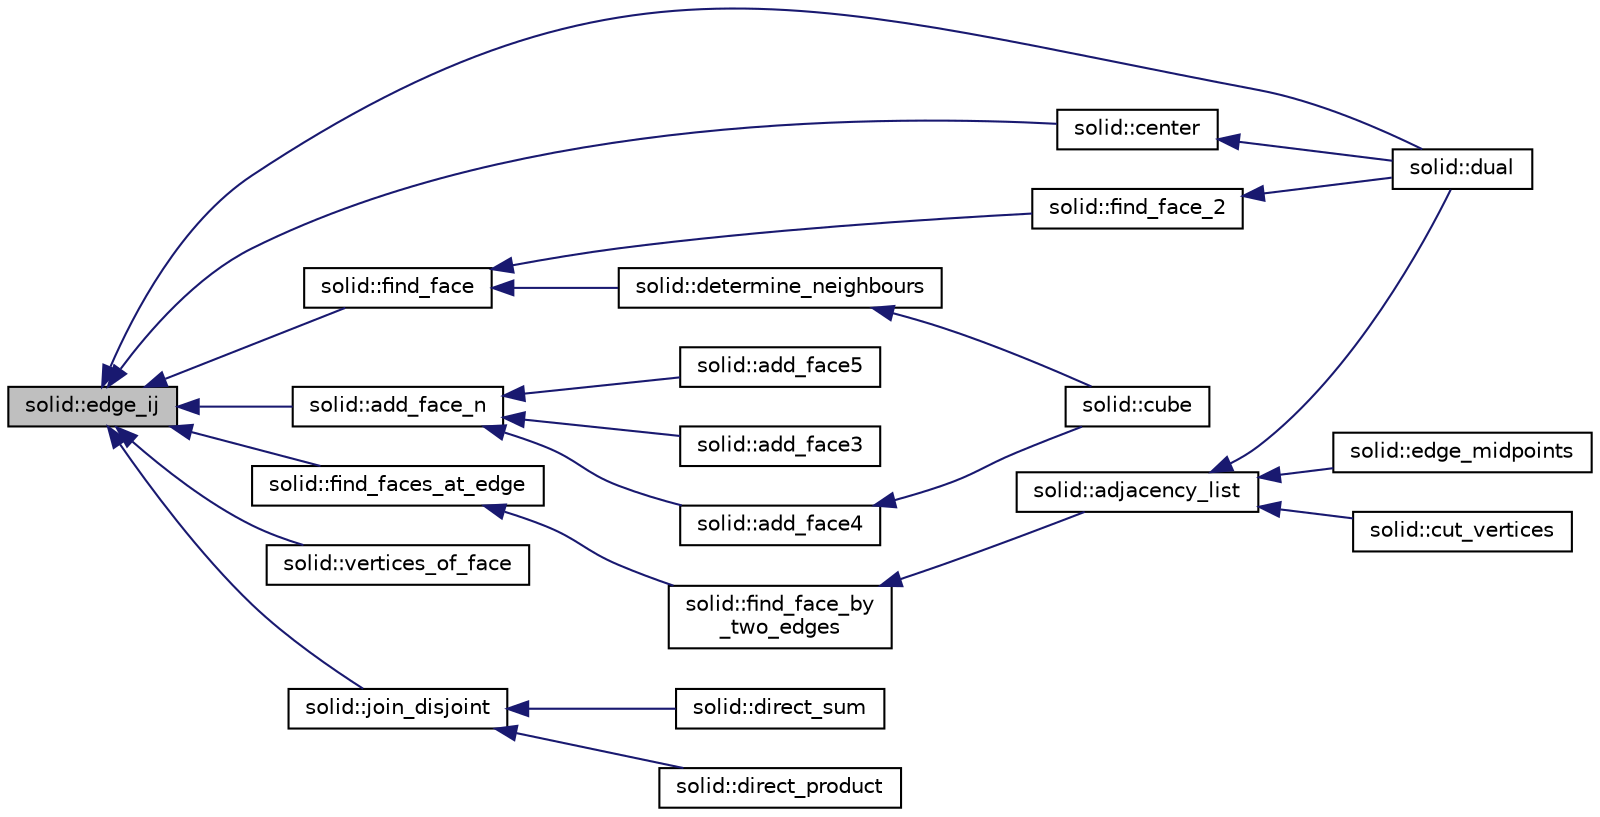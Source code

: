 digraph "solid::edge_ij"
{
  edge [fontname="Helvetica",fontsize="10",labelfontname="Helvetica",labelfontsize="10"];
  node [fontname="Helvetica",fontsize="10",shape=record];
  rankdir="LR";
  Node2005 [label="solid::edge_ij",height=0.2,width=0.4,color="black", fillcolor="grey75", style="filled", fontcolor="black"];
  Node2005 -> Node2006 [dir="back",color="midnightblue",fontsize="10",style="solid",fontname="Helvetica"];
  Node2006 [label="solid::find_face",height=0.2,width=0.4,color="black", fillcolor="white", style="filled",URL="$d8/def/classsolid.html#af71537b1f01c068f1d1517c523a72544"];
  Node2006 -> Node2007 [dir="back",color="midnightblue",fontsize="10",style="solid",fontname="Helvetica"];
  Node2007 [label="solid::determine_neighbours",height=0.2,width=0.4,color="black", fillcolor="white", style="filled",URL="$d8/def/classsolid.html#ad6bcabc7a3e9082b4baef371e7828c27"];
  Node2007 -> Node2008 [dir="back",color="midnightblue",fontsize="10",style="solid",fontname="Helvetica"];
  Node2008 [label="solid::cube",height=0.2,width=0.4,color="black", fillcolor="white", style="filled",URL="$d8/def/classsolid.html#a308e6888759550da489397527ed89137"];
  Node2006 -> Node2009 [dir="back",color="midnightblue",fontsize="10",style="solid",fontname="Helvetica"];
  Node2009 [label="solid::find_face_2",height=0.2,width=0.4,color="black", fillcolor="white", style="filled",URL="$d8/def/classsolid.html#af5173d277b17d5fe76c6dc39c3b863b7"];
  Node2009 -> Node2010 [dir="back",color="midnightblue",fontsize="10",style="solid",fontname="Helvetica"];
  Node2010 [label="solid::dual",height=0.2,width=0.4,color="black", fillcolor="white", style="filled",URL="$d8/def/classsolid.html#a0147bd21fc7bfed44a10f3b5eca66757"];
  Node2005 -> Node2011 [dir="back",color="midnightblue",fontsize="10",style="solid",fontname="Helvetica"];
  Node2011 [label="solid::find_faces_at_edge",height=0.2,width=0.4,color="black", fillcolor="white", style="filled",URL="$d8/def/classsolid.html#ae6339a607e15cbfaa028063296ed9767"];
  Node2011 -> Node2012 [dir="back",color="midnightblue",fontsize="10",style="solid",fontname="Helvetica"];
  Node2012 [label="solid::find_face_by\l_two_edges",height=0.2,width=0.4,color="black", fillcolor="white", style="filled",URL="$d8/def/classsolid.html#a83a357e708d7da429afe714dc40a5930"];
  Node2012 -> Node2013 [dir="back",color="midnightblue",fontsize="10",style="solid",fontname="Helvetica"];
  Node2013 [label="solid::adjacency_list",height=0.2,width=0.4,color="black", fillcolor="white", style="filled",URL="$d8/def/classsolid.html#af0ad596c4fd4b091118dd0d6e3e3bf67"];
  Node2013 -> Node2010 [dir="back",color="midnightblue",fontsize="10",style="solid",fontname="Helvetica"];
  Node2013 -> Node2014 [dir="back",color="midnightblue",fontsize="10",style="solid",fontname="Helvetica"];
  Node2014 [label="solid::cut_vertices",height=0.2,width=0.4,color="black", fillcolor="white", style="filled",URL="$d8/def/classsolid.html#a286d7bb090878dfbdc2fcd0dcf4739ce"];
  Node2013 -> Node2015 [dir="back",color="midnightblue",fontsize="10",style="solid",fontname="Helvetica"];
  Node2015 [label="solid::edge_midpoints",height=0.2,width=0.4,color="black", fillcolor="white", style="filled",URL="$d8/def/classsolid.html#a00f043a4986f0eec6ed05c14d64919dc"];
  Node2005 -> Node2016 [dir="back",color="midnightblue",fontsize="10",style="solid",fontname="Helvetica"];
  Node2016 [label="solid::add_face_n",height=0.2,width=0.4,color="black", fillcolor="white", style="filled",URL="$d8/def/classsolid.html#adbadfbdd46abe10cb56f041d2408b001"];
  Node2016 -> Node2017 [dir="back",color="midnightblue",fontsize="10",style="solid",fontname="Helvetica"];
  Node2017 [label="solid::add_face3",height=0.2,width=0.4,color="black", fillcolor="white", style="filled",URL="$d8/def/classsolid.html#a6875ab7d3238826f030bae684137f789"];
  Node2016 -> Node2018 [dir="back",color="midnightblue",fontsize="10",style="solid",fontname="Helvetica"];
  Node2018 [label="solid::add_face4",height=0.2,width=0.4,color="black", fillcolor="white", style="filled",URL="$d8/def/classsolid.html#ae0c74bc52056d190e54a60c78c1858a2"];
  Node2018 -> Node2008 [dir="back",color="midnightblue",fontsize="10",style="solid",fontname="Helvetica"];
  Node2016 -> Node2019 [dir="back",color="midnightblue",fontsize="10",style="solid",fontname="Helvetica"];
  Node2019 [label="solid::add_face5",height=0.2,width=0.4,color="black", fillcolor="white", style="filled",URL="$d8/def/classsolid.html#a56243f48f4573b2989154be1dca68713"];
  Node2005 -> Node2020 [dir="back",color="midnightblue",fontsize="10",style="solid",fontname="Helvetica"];
  Node2020 [label="solid::center",height=0.2,width=0.4,color="black", fillcolor="white", style="filled",URL="$d8/def/classsolid.html#ae58752f7dd02eda7e0bac1d69b551db2"];
  Node2020 -> Node2010 [dir="back",color="midnightblue",fontsize="10",style="solid",fontname="Helvetica"];
  Node2005 -> Node2021 [dir="back",color="midnightblue",fontsize="10",style="solid",fontname="Helvetica"];
  Node2021 [label="solid::vertices_of_face",height=0.2,width=0.4,color="black", fillcolor="white", style="filled",URL="$d8/def/classsolid.html#a939ce1ac4b1d7e7ad6164ce0376ff173"];
  Node2005 -> Node2010 [dir="back",color="midnightblue",fontsize="10",style="solid",fontname="Helvetica"];
  Node2005 -> Node2022 [dir="back",color="midnightblue",fontsize="10",style="solid",fontname="Helvetica"];
  Node2022 [label="solid::join_disjoint",height=0.2,width=0.4,color="black", fillcolor="white", style="filled",URL="$d8/def/classsolid.html#ac3c7868e3b650b7112309c7ad15a394c"];
  Node2022 -> Node2023 [dir="back",color="midnightblue",fontsize="10",style="solid",fontname="Helvetica"];
  Node2023 [label="solid::direct_sum",height=0.2,width=0.4,color="black", fillcolor="white", style="filled",URL="$d8/def/classsolid.html#a2045d572bdbd493c541c69624baeedbf"];
  Node2022 -> Node2024 [dir="back",color="midnightblue",fontsize="10",style="solid",fontname="Helvetica"];
  Node2024 [label="solid::direct_product",height=0.2,width=0.4,color="black", fillcolor="white", style="filled",URL="$d8/def/classsolid.html#a8b4527c066bcebd2e6542fe158c607b0"];
}
